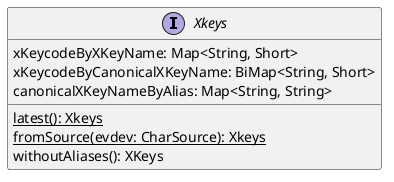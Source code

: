 @startuml XKeys

interface "Xkeys" {
  {static} latest(): Xkeys
  {static} fromSource(evdev: CharSource): Xkeys
  xKeycodeByXKeyName: Map<String, Short>
  xKeycodeByCanonicalXKeyName: BiMap<String, Short>
  canonicalXKeyNameByAlias: Map<String, String>
  withoutAliases(): XKeys
}

@enduml